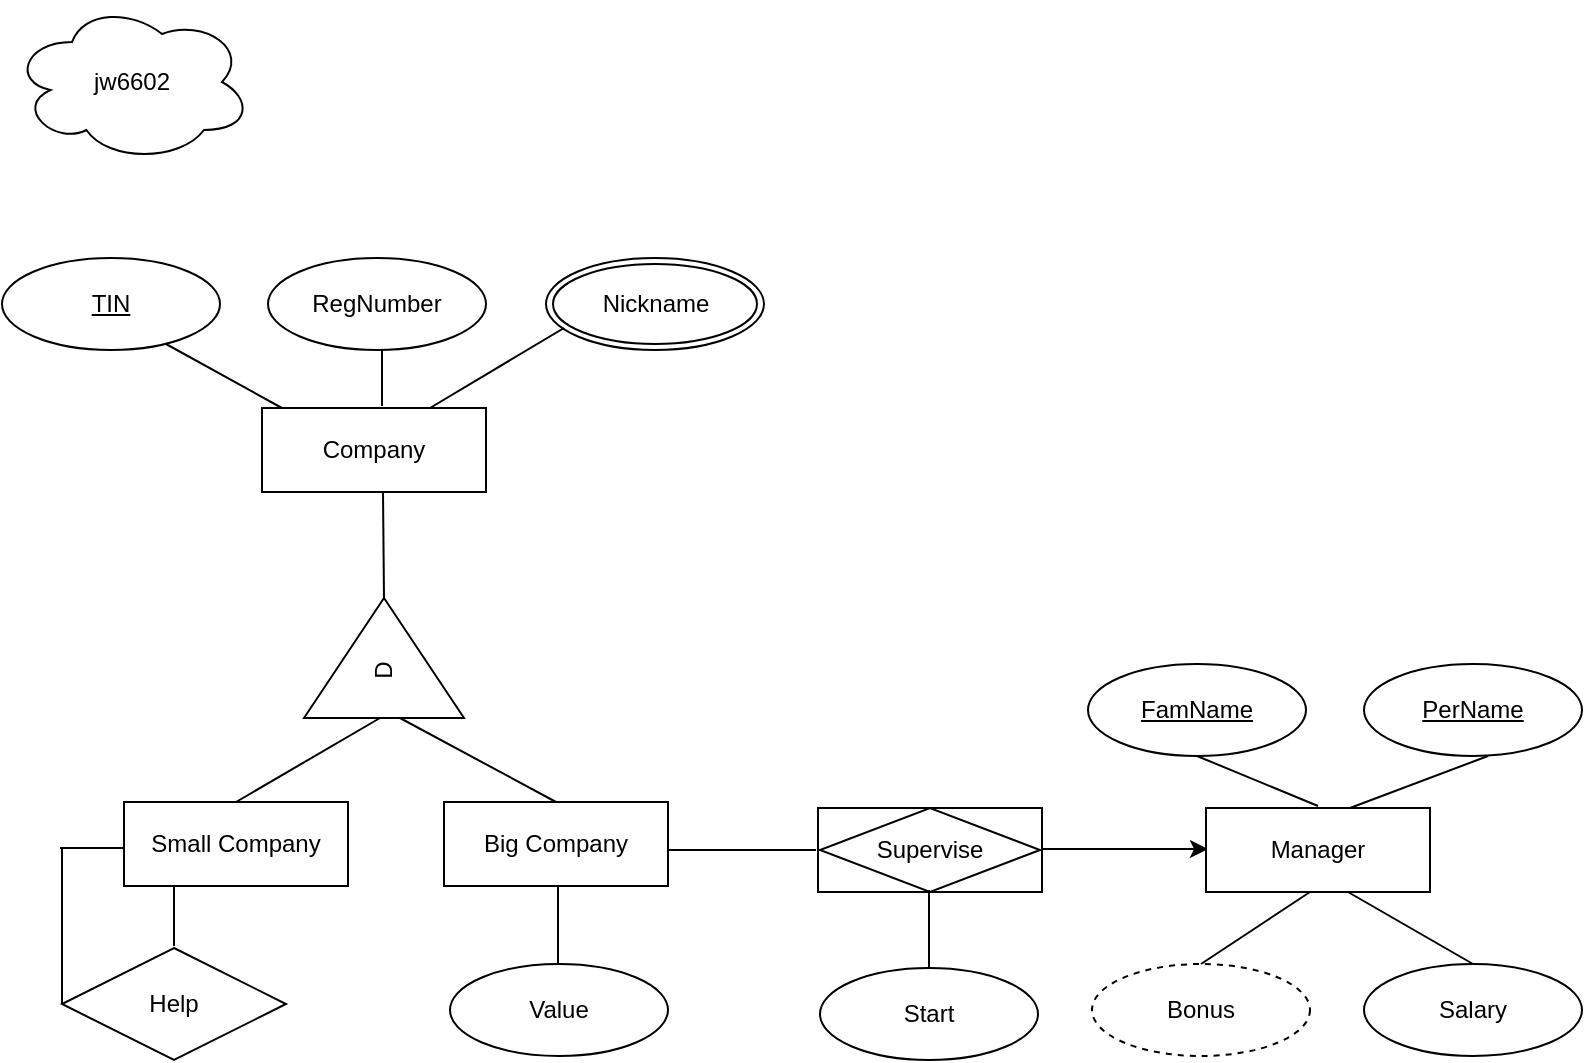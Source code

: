<mxfile version="15.4.1" type="device"><diagram id="KcgvSHTCboE4x2ObBVBz" name="Page-1"><mxGraphModel dx="946" dy="507" grid="0" gridSize="10" guides="1" tooltips="1" connect="1" arrows="0" fold="1" page="1" pageScale="1" pageWidth="850" pageHeight="1100" math="0" shadow="0"><root><mxCell id="0"/><mxCell id="1" parent="0"/><mxCell id="s2j03w_9j3l06wGRW7c5-1" value="jw6602" style="ellipse;shape=cloud;whiteSpace=wrap;html=1;" parent="1" vertex="1"><mxGeometry x="14" y="15" width="120" height="80" as="geometry"/></mxCell><mxCell id="6S2xYXbIQE9A2uPAMXZP-1" value="Company" style="rounded=0;whiteSpace=wrap;html=1;" parent="1" vertex="1"><mxGeometry x="139" y="218" width="112" height="42" as="geometry"/></mxCell><mxCell id="6S2xYXbIQE9A2uPAMXZP-2" value="&lt;u&gt;TIN&lt;/u&gt;" style="ellipse;whiteSpace=wrap;html=1;" parent="1" vertex="1"><mxGeometry x="9" y="143" width="109" height="46" as="geometry"/></mxCell><mxCell id="6S2xYXbIQE9A2uPAMXZP-3" value="RegNumber" style="ellipse;whiteSpace=wrap;html=1;" parent="1" vertex="1"><mxGeometry x="142" y="143" width="109" height="46" as="geometry"/></mxCell><mxCell id="6S2xYXbIQE9A2uPAMXZP-4" value="" style="ellipse;whiteSpace=wrap;html=1;" parent="1" vertex="1"><mxGeometry x="281" y="143" width="109" height="46" as="geometry"/></mxCell><mxCell id="6S2xYXbIQE9A2uPAMXZP-5" value="Nickname" style="ellipse;whiteSpace=wrap;html=1;" parent="1" vertex="1"><mxGeometry x="284.5" y="146" width="102" height="40" as="geometry"/></mxCell><mxCell id="dSNmuFMTu9TeIh9U3V6--2" value="Value" style="ellipse;whiteSpace=wrap;html=1;" vertex="1" parent="1"><mxGeometry x="233" y="496" width="109" height="46" as="geometry"/></mxCell><mxCell id="dSNmuFMTu9TeIh9U3V6--8" value="" style="endArrow=none;html=1;rounded=0;exitX=0.089;exitY=0;exitDx=0;exitDy=0;exitPerimeter=0;" edge="1" parent="1" source="6S2xYXbIQE9A2uPAMXZP-1"><mxGeometry width="50" height="50" relative="1" as="geometry"><mxPoint x="134" y="208" as="sourcePoint"/><mxPoint x="91" y="186" as="targetPoint"/></mxGeometry></mxCell><mxCell id="dSNmuFMTu9TeIh9U3V6--9" value="" style="endArrow=none;html=1;rounded=0;" edge="1" parent="1"><mxGeometry width="50" height="50" relative="1" as="geometry"><mxPoint x="199" y="217" as="sourcePoint"/><mxPoint x="199" y="189" as="targetPoint"/></mxGeometry></mxCell><mxCell id="dSNmuFMTu9TeIh9U3V6--10" value="" style="endArrow=none;html=1;rounded=0;exitX=0.75;exitY=0;exitDx=0;exitDy=0;entryX=0.054;entryY=0.8;entryDx=0;entryDy=0;entryPerimeter=0;" edge="1" parent="1" source="6S2xYXbIQE9A2uPAMXZP-1" target="6S2xYXbIQE9A2uPAMXZP-5"><mxGeometry width="50" height="50" relative="1" as="geometry"><mxPoint x="351.968" y="213" as="sourcePoint"/><mxPoint x="285" y="178" as="targetPoint"/></mxGeometry></mxCell><mxCell id="dSNmuFMTu9TeIh9U3V6--13" value="" style="triangle;whiteSpace=wrap;html=1;direction=north;" vertex="1" parent="1"><mxGeometry x="160" y="313" width="80" height="60" as="geometry"/></mxCell><mxCell id="dSNmuFMTu9TeIh9U3V6--14" value="D" style="text;html=1;strokeColor=none;fillColor=none;align=center;verticalAlign=middle;whiteSpace=wrap;rounded=0;rotation=270;" vertex="1" parent="1"><mxGeometry x="170" y="334" width="60" height="30" as="geometry"/></mxCell><mxCell id="dSNmuFMTu9TeIh9U3V6--16" value="" style="endArrow=none;html=1;rounded=0;exitX=1;exitY=0.5;exitDx=0;exitDy=0;" edge="1" parent="1" source="dSNmuFMTu9TeIh9U3V6--13"><mxGeometry width="50" height="50" relative="1" as="geometry"><mxPoint x="199.5" y="310" as="sourcePoint"/><mxPoint x="199.5" y="260" as="targetPoint"/></mxGeometry></mxCell><mxCell id="dSNmuFMTu9TeIh9U3V6--17" value="Small Company" style="rounded=0;whiteSpace=wrap;html=1;" vertex="1" parent="1"><mxGeometry x="70" y="415" width="112" height="42" as="geometry"/></mxCell><mxCell id="dSNmuFMTu9TeIh9U3V6--18" value="Big Company" style="rounded=0;whiteSpace=wrap;html=1;" vertex="1" parent="1"><mxGeometry x="230" y="415" width="112" height="42" as="geometry"/></mxCell><mxCell id="dSNmuFMTu9TeIh9U3V6--19" value="" style="endArrow=none;html=1;rounded=0;exitX=0.5;exitY=0;exitDx=0;exitDy=0;" edge="1" parent="1" source="dSNmuFMTu9TeIh9U3V6--18"><mxGeometry width="50" height="50" relative="1" as="geometry"><mxPoint x="242" y="423" as="sourcePoint"/><mxPoint x="208" y="373" as="targetPoint"/></mxGeometry></mxCell><mxCell id="dSNmuFMTu9TeIh9U3V6--20" value="" style="endArrow=none;html=1;rounded=0;exitX=0.5;exitY=0;exitDx=0;exitDy=0;" edge="1" parent="1" source="dSNmuFMTu9TeIh9U3V6--17"><mxGeometry width="50" height="50" relative="1" as="geometry"><mxPoint x="148" y="423" as="sourcePoint"/><mxPoint x="198" y="373" as="targetPoint"/></mxGeometry></mxCell><mxCell id="dSNmuFMTu9TeIh9U3V6--21" value="Help" style="rhombus;whiteSpace=wrap;html=1;direction=east;" vertex="1" parent="1"><mxGeometry x="39" y="488" width="112" height="56" as="geometry"/></mxCell><mxCell id="dSNmuFMTu9TeIh9U3V6--22" value="" style="endArrow=none;html=1;rounded=0;" edge="1" parent="1"><mxGeometry width="50" height="50" relative="1" as="geometry"><mxPoint x="95" y="487" as="sourcePoint"/><mxPoint x="95" y="457" as="targetPoint"/></mxGeometry></mxCell><mxCell id="dSNmuFMTu9TeIh9U3V6--23" value="" style="endArrow=none;html=1;rounded=0;" edge="1" parent="1"><mxGeometry width="50" height="50" relative="1" as="geometry"><mxPoint x="38" y="438" as="sourcePoint"/><mxPoint x="70" y="438" as="targetPoint"/></mxGeometry></mxCell><mxCell id="dSNmuFMTu9TeIh9U3V6--24" value="" style="endArrow=none;html=1;rounded=0;exitX=0;exitY=0.5;exitDx=0;exitDy=0;" edge="1" parent="1" source="dSNmuFMTu9TeIh9U3V6--21"><mxGeometry width="50" height="50" relative="1" as="geometry"><mxPoint x="39" y="496" as="sourcePoint"/><mxPoint x="39" y="438" as="targetPoint"/></mxGeometry></mxCell><mxCell id="dSNmuFMTu9TeIh9U3V6--25" value="" style="endArrow=none;html=1;rounded=0;" edge="1" parent="1"><mxGeometry width="50" height="50" relative="1" as="geometry"><mxPoint x="287" y="496" as="sourcePoint"/><mxPoint x="287" y="457" as="targetPoint"/></mxGeometry></mxCell><mxCell id="dSNmuFMTu9TeIh9U3V6--26" value="" style="endArrow=none;html=1;rounded=0;" edge="1" parent="1"><mxGeometry width="50" height="50" relative="1" as="geometry"><mxPoint x="342" y="439" as="sourcePoint"/><mxPoint x="416" y="439" as="targetPoint"/></mxGeometry></mxCell><mxCell id="dSNmuFMTu9TeIh9U3V6--28" value="" style="rounded=0;whiteSpace=wrap;html=1;" vertex="1" parent="1"><mxGeometry x="417" y="418" width="112" height="42" as="geometry"/></mxCell><mxCell id="dSNmuFMTu9TeIh9U3V6--29" value="Supervise" style="rhombus;whiteSpace=wrap;html=1;direction=south;" vertex="1" parent="1"><mxGeometry x="418" y="418" width="110" height="42" as="geometry"/></mxCell><mxCell id="dSNmuFMTu9TeIh9U3V6--31" value="Start" style="ellipse;whiteSpace=wrap;html=1;" vertex="1" parent="1"><mxGeometry x="418" y="498" width="109" height="46" as="geometry"/></mxCell><mxCell id="dSNmuFMTu9TeIh9U3V6--32" value="" style="endArrow=none;html=1;rounded=0;" edge="1" parent="1"><mxGeometry width="50" height="50" relative="1" as="geometry"><mxPoint x="472.5" y="498" as="sourcePoint"/><mxPoint x="472.5" y="459" as="targetPoint"/></mxGeometry></mxCell><mxCell id="dSNmuFMTu9TeIh9U3V6--33" value="" style="endArrow=classic;html=1;rounded=0;" edge="1" parent="1"><mxGeometry width="50" height="50" relative="1" as="geometry"><mxPoint x="529" y="438.5" as="sourcePoint"/><mxPoint x="612" y="438.5" as="targetPoint"/></mxGeometry></mxCell><mxCell id="dSNmuFMTu9TeIh9U3V6--34" value="Manager" style="rounded=0;whiteSpace=wrap;html=1;" vertex="1" parent="1"><mxGeometry x="611" y="418" width="112" height="42" as="geometry"/></mxCell><mxCell id="dSNmuFMTu9TeIh9U3V6--35" value="&lt;u&gt;FamName&lt;/u&gt;" style="ellipse;whiteSpace=wrap;html=1;" vertex="1" parent="1"><mxGeometry x="552" y="346" width="109" height="46" as="geometry"/></mxCell><mxCell id="dSNmuFMTu9TeIh9U3V6--36" value="&lt;u&gt;PerName&lt;/u&gt;" style="ellipse;whiteSpace=wrap;html=1;" vertex="1" parent="1"><mxGeometry x="690" y="346" width="109" height="46" as="geometry"/></mxCell><mxCell id="dSNmuFMTu9TeIh9U3V6--37" value="" style="endArrow=none;html=1;rounded=0;entryX=0.5;entryY=1;entryDx=0;entryDy=0;" edge="1" parent="1" target="dSNmuFMTu9TeIh9U3V6--35"><mxGeometry width="50" height="50" relative="1" as="geometry"><mxPoint x="667" y="417" as="sourcePoint"/><mxPoint x="585" y="376" as="targetPoint"/></mxGeometry></mxCell><mxCell id="dSNmuFMTu9TeIh9U3V6--38" value="" style="endArrow=none;html=1;rounded=0;entryX=0.569;entryY=1;entryDx=0;entryDy=0;entryPerimeter=0;" edge="1" parent="1" target="dSNmuFMTu9TeIh9U3V6--36"><mxGeometry width="50" height="50" relative="1" as="geometry"><mxPoint x="683" y="418" as="sourcePoint"/><mxPoint x="597.5" y="388" as="targetPoint"/></mxGeometry></mxCell><mxCell id="dSNmuFMTu9TeIh9U3V6--39" value="Bonus" style="ellipse;whiteSpace=wrap;html=1;dashed=1;" vertex="1" parent="1"><mxGeometry x="554" y="496" width="109" height="46" as="geometry"/></mxCell><mxCell id="dSNmuFMTu9TeIh9U3V6--40" value="Salary" style="ellipse;whiteSpace=wrap;html=1;" vertex="1" parent="1"><mxGeometry x="690" y="496" width="109" height="46" as="geometry"/></mxCell><mxCell id="dSNmuFMTu9TeIh9U3V6--41" value="" style="endArrow=none;html=1;rounded=0;exitX=0.5;exitY=0;exitDx=0;exitDy=0;" edge="1" parent="1" source="dSNmuFMTu9TeIh9U3V6--39"><mxGeometry width="50" height="50" relative="1" as="geometry"><mxPoint x="613" y="510" as="sourcePoint"/><mxPoint x="663" y="460" as="targetPoint"/></mxGeometry></mxCell><mxCell id="dSNmuFMTu9TeIh9U3V6--42" value="" style="endArrow=none;html=1;rounded=0;exitX=0.5;exitY=0;exitDx=0;exitDy=0;" edge="1" parent="1" source="dSNmuFMTu9TeIh9U3V6--40"><mxGeometry width="50" height="50" relative="1" as="geometry"><mxPoint x="718" y="503" as="sourcePoint"/><mxPoint x="682" y="460" as="targetPoint"/></mxGeometry></mxCell></root></mxGraphModel></diagram></mxfile>